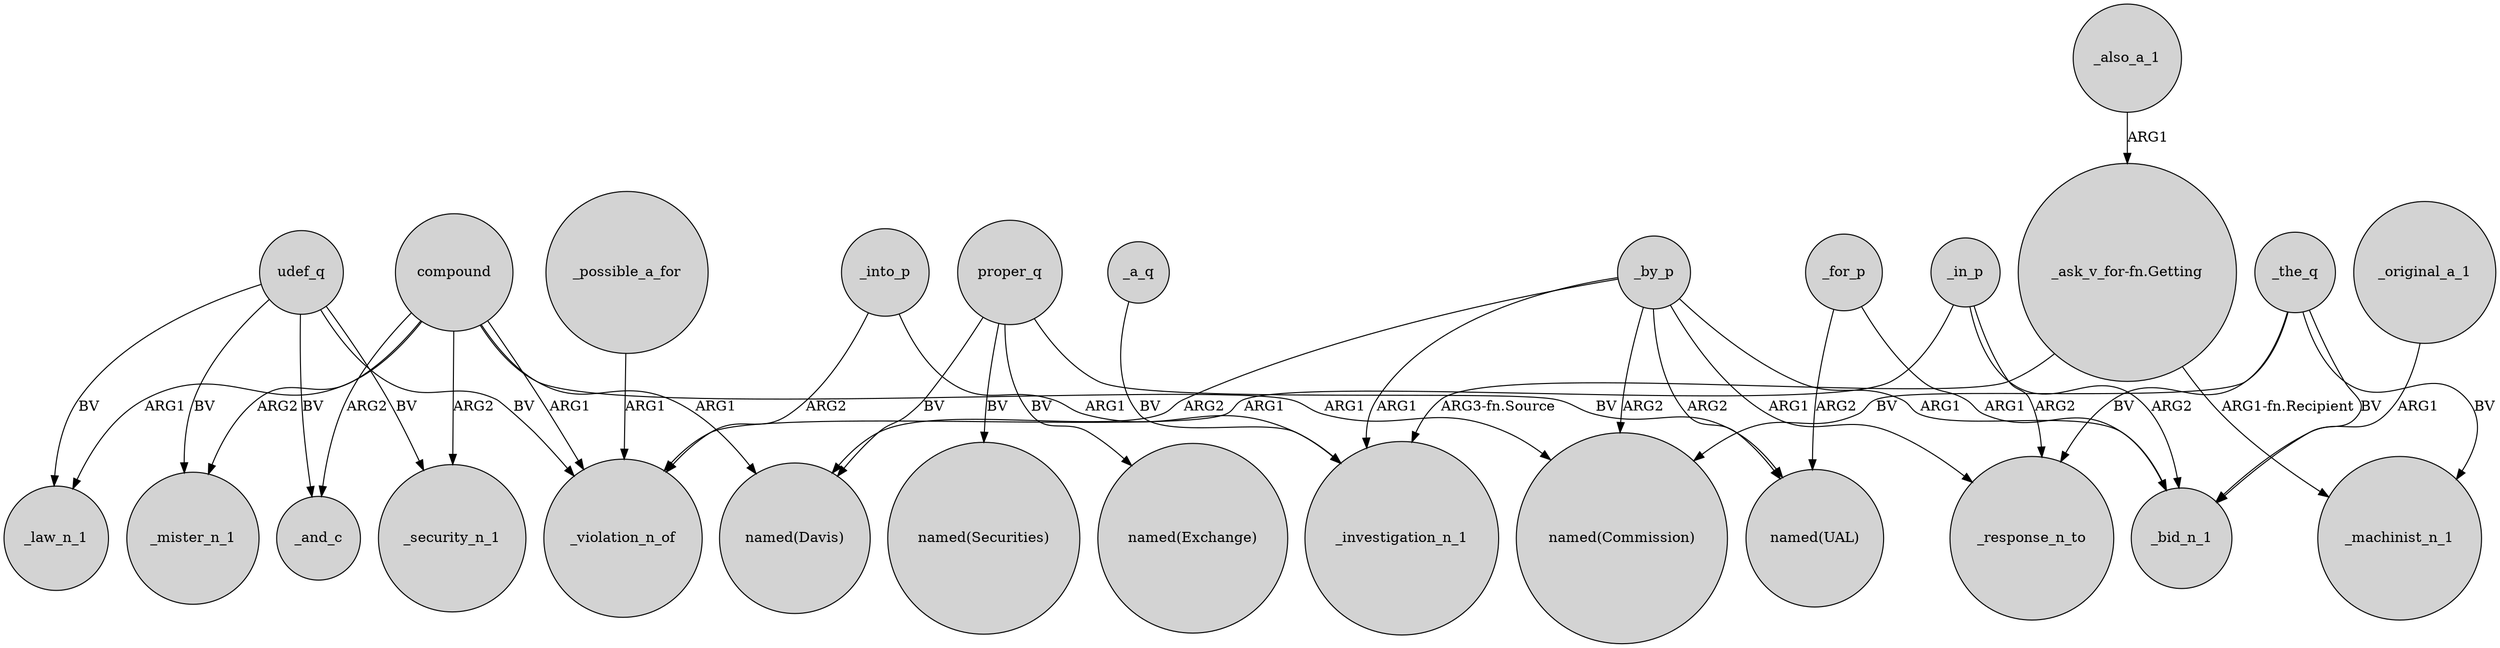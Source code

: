 digraph {
	node [shape=circle style=filled]
	compound -> _mister_n_1 [label=ARG2]
	_by_p -> "named(Davis)" [label=ARG2]
	compound -> "named(Commission)" [label=ARG1]
	proper_q -> "named(Securities)" [label=BV]
	_the_q -> _machinist_n_1 [label=BV]
	_for_p -> "named(UAL)" [label=ARG2]
	proper_q -> "named(Davis)" [label=BV]
	_into_p -> _violation_n_of [label=ARG2]
	_in_p -> _violation_n_of [label=ARG1]
	_by_p -> "named(Commission)" [label=ARG2]
	_into_p -> _investigation_n_1 [label=ARG1]
	_in_p -> _bid_n_1 [label=ARG2]
	udef_q -> _and_c [label=BV]
	udef_q -> _mister_n_1 [label=BV]
	proper_q -> "named(Exchange)" [label=BV]
	udef_q -> _security_n_1 [label=BV]
	_the_q -> _response_n_to [label=BV]
	compound -> _and_c [label=ARG2]
	_the_q -> "named(Commission)" [label=BV]
	proper_q -> "named(UAL)" [label=BV]
	_a_q -> _investigation_n_1 [label=BV]
	_by_p -> _investigation_n_1 [label=ARG1]
	_by_p -> "named(UAL)" [label=ARG2]
	compound -> "named(Davis)" [label=ARG1]
	udef_q -> _violation_n_of [label=BV]
	"_ask_v_for-fn.Getting" -> _investigation_n_1 [label="ARG3-fn.Source"]
	_by_p -> _bid_n_1 [label=ARG1]
	_by_p -> _response_n_to [label=ARG1]
	_possible_a_for -> _violation_n_of [label=ARG1]
	_original_a_1 -> _bid_n_1 [label=ARG1]
	_also_a_1 -> "_ask_v_for-fn.Getting" [label=ARG1]
	compound -> _law_n_1 [label=ARG1]
	"_ask_v_for-fn.Getting" -> _machinist_n_1 [label="ARG1-fn.Recipient"]
	udef_q -> _law_n_1 [label=BV]
	compound -> _security_n_1 [label=ARG2]
	compound -> _violation_n_of [label=ARG1]
	_in_p -> _response_n_to [label=ARG2]
	_for_p -> _bid_n_1 [label=ARG1]
	_the_q -> _bid_n_1 [label=BV]
}
